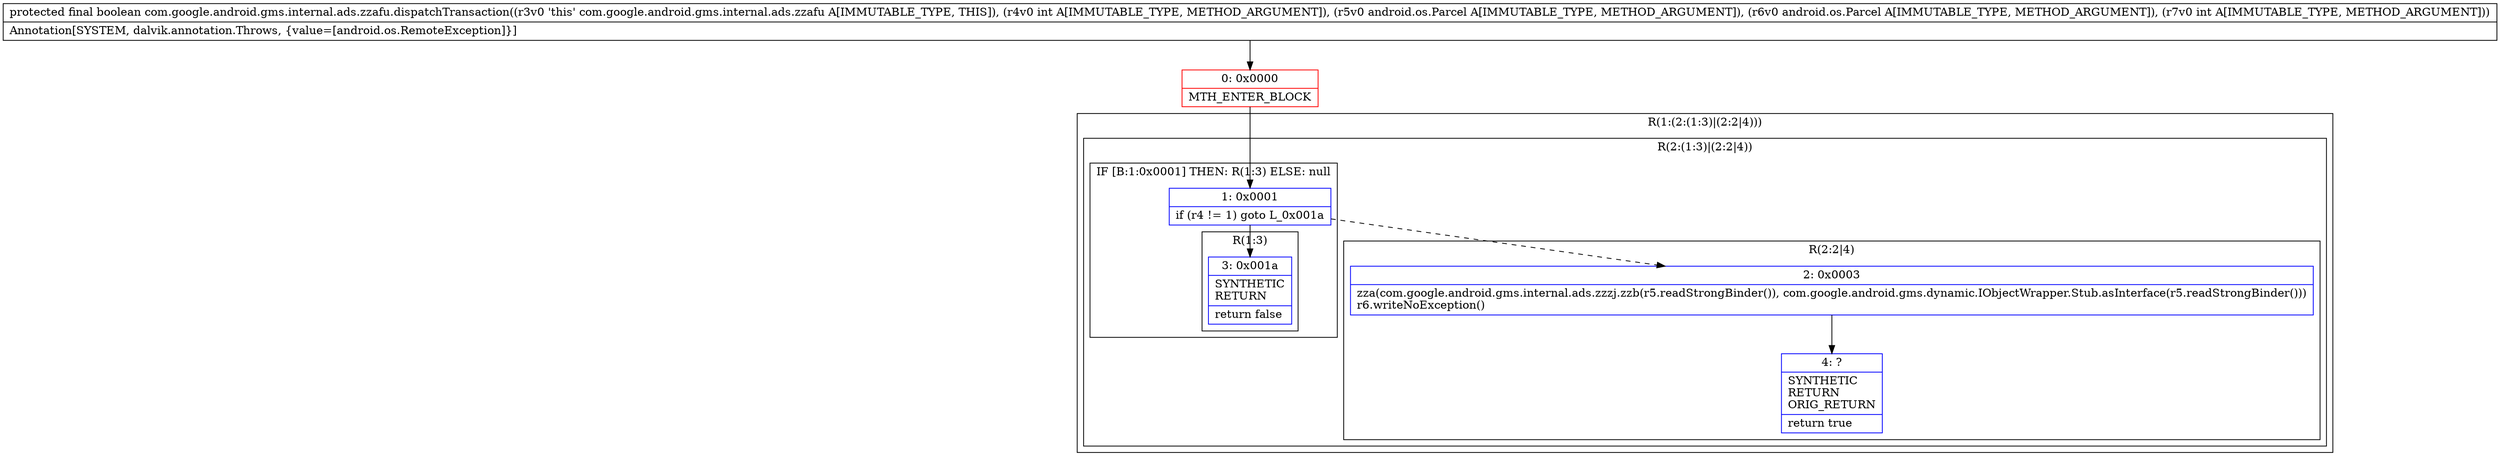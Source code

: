digraph "CFG forcom.google.android.gms.internal.ads.zzafu.dispatchTransaction(ILandroid\/os\/Parcel;Landroid\/os\/Parcel;I)Z" {
subgraph cluster_Region_205452990 {
label = "R(1:(2:(1:3)|(2:2|4)))";
node [shape=record,color=blue];
subgraph cluster_Region_2101241684 {
label = "R(2:(1:3)|(2:2|4))";
node [shape=record,color=blue];
subgraph cluster_IfRegion_325631838 {
label = "IF [B:1:0x0001] THEN: R(1:3) ELSE: null";
node [shape=record,color=blue];
Node_1 [shape=record,label="{1\:\ 0x0001|if (r4 != 1) goto L_0x001a\l}"];
subgraph cluster_Region_1363086025 {
label = "R(1:3)";
node [shape=record,color=blue];
Node_3 [shape=record,label="{3\:\ 0x001a|SYNTHETIC\lRETURN\l|return false\l}"];
}
}
subgraph cluster_Region_709860694 {
label = "R(2:2|4)";
node [shape=record,color=blue];
Node_2 [shape=record,label="{2\:\ 0x0003|zza(com.google.android.gms.internal.ads.zzzj.zzb(r5.readStrongBinder()), com.google.android.gms.dynamic.IObjectWrapper.Stub.asInterface(r5.readStrongBinder()))\lr6.writeNoException()\l}"];
Node_4 [shape=record,label="{4\:\ ?|SYNTHETIC\lRETURN\lORIG_RETURN\l|return true\l}"];
}
}
}
Node_0 [shape=record,color=red,label="{0\:\ 0x0000|MTH_ENTER_BLOCK\l}"];
MethodNode[shape=record,label="{protected final boolean com.google.android.gms.internal.ads.zzafu.dispatchTransaction((r3v0 'this' com.google.android.gms.internal.ads.zzafu A[IMMUTABLE_TYPE, THIS]), (r4v0 int A[IMMUTABLE_TYPE, METHOD_ARGUMENT]), (r5v0 android.os.Parcel A[IMMUTABLE_TYPE, METHOD_ARGUMENT]), (r6v0 android.os.Parcel A[IMMUTABLE_TYPE, METHOD_ARGUMENT]), (r7v0 int A[IMMUTABLE_TYPE, METHOD_ARGUMENT]))  | Annotation[SYSTEM, dalvik.annotation.Throws, \{value=[android.os.RemoteException]\}]\l}"];
MethodNode -> Node_0;
Node_1 -> Node_2[style=dashed];
Node_1 -> Node_3;
Node_2 -> Node_4;
Node_0 -> Node_1;
}

